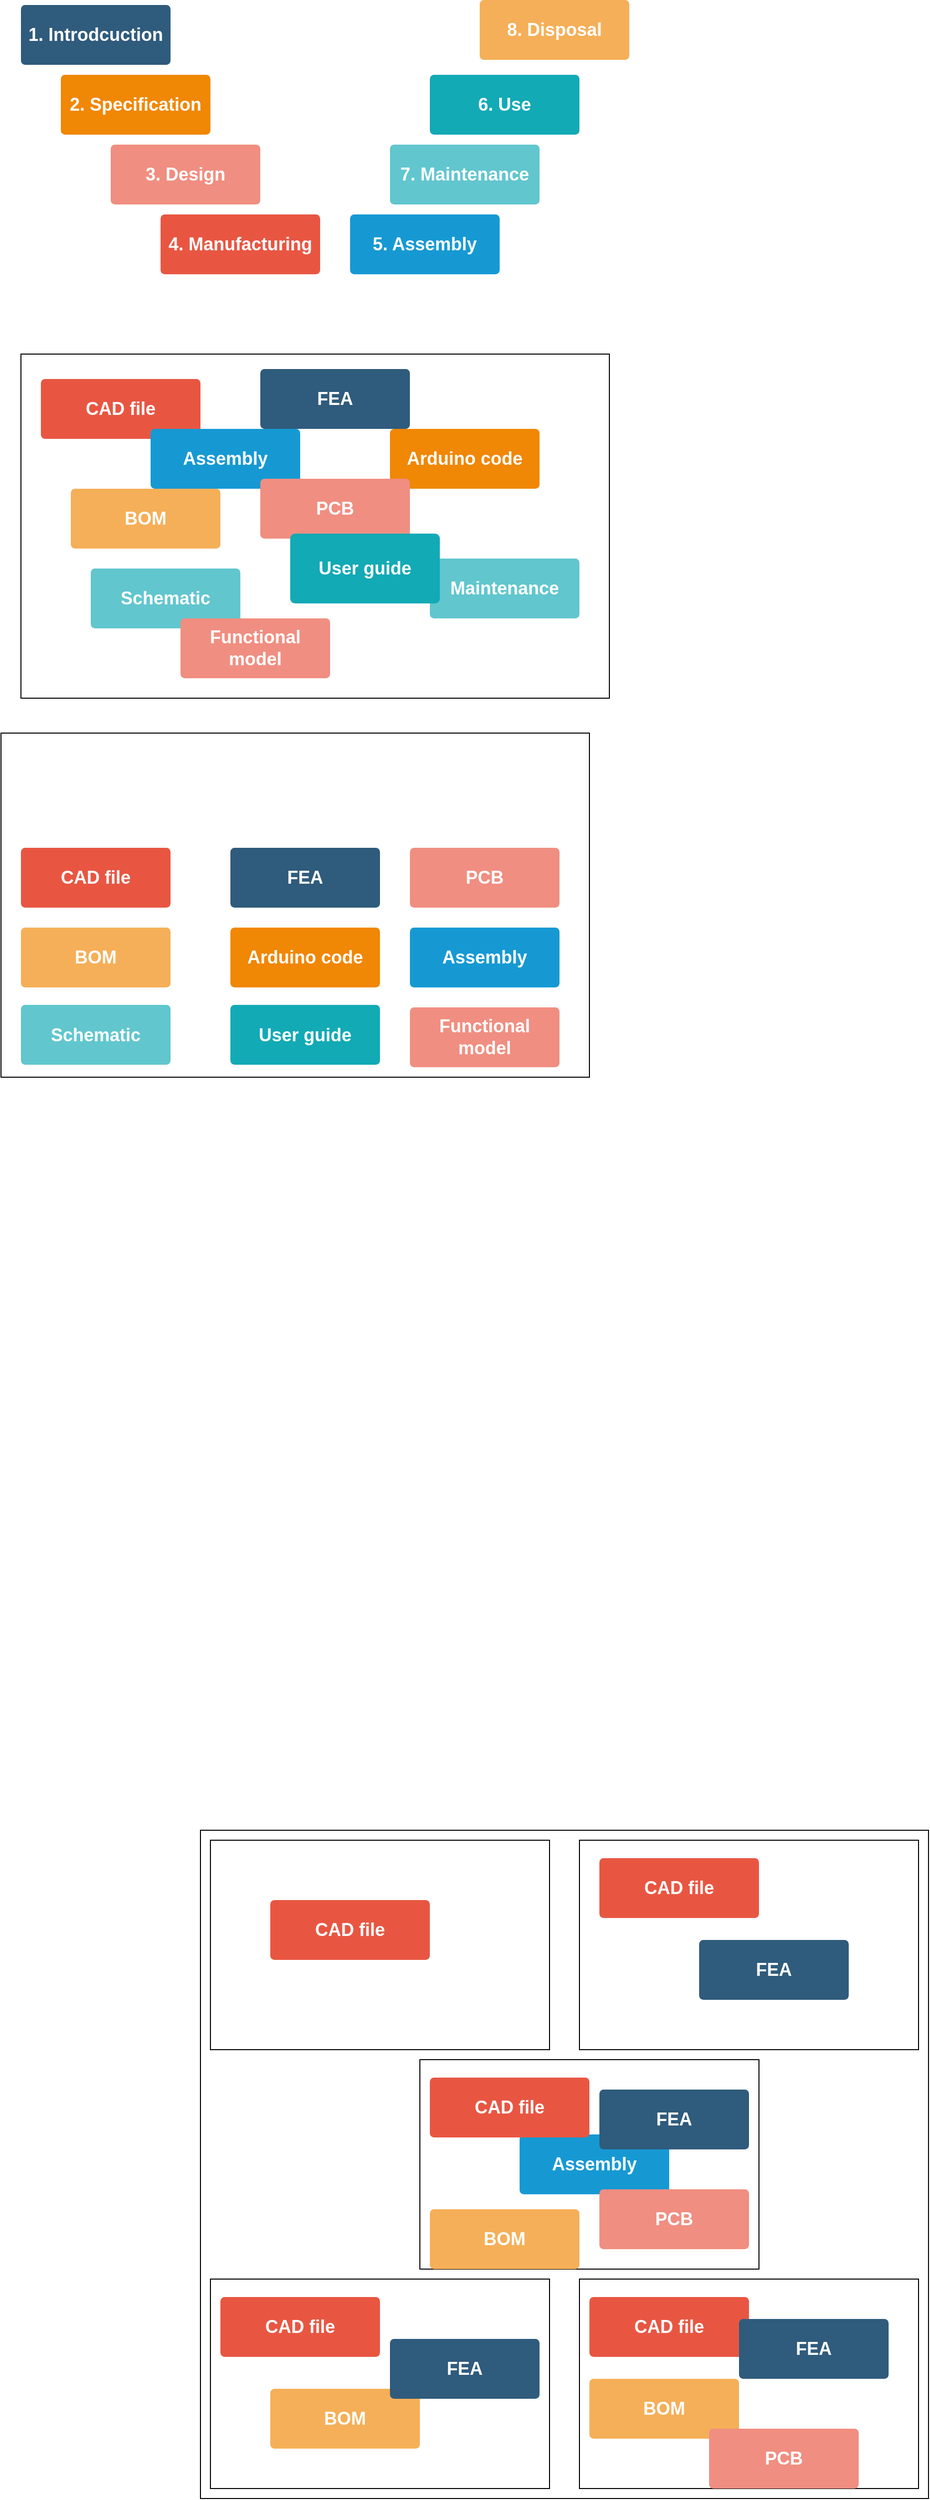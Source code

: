 <mxfile version="14.7.6" type="github">
  <diagram id="6a731a19-8d31-9384-78a2-239565b7b9f0" name="Page-1">
    <mxGraphModel dx="3389" dy="1860" grid="1" gridSize="10" guides="1" tooltips="1" connect="1" arrows="1" fold="1" page="1" pageScale="1" pageWidth="1169" pageHeight="827" background="none" math="0" shadow="0">
      <root>
        <mxCell id="0" />
        <mxCell id="1" parent="0" />
        <mxCell id="dWxF3lAxFfpdKLdELATH-1862" value="" style="rounded=0;whiteSpace=wrap;html=1;" parent="1" vertex="1">
          <mxGeometry x="490" y="1980" width="730" height="670" as="geometry" />
        </mxCell>
        <mxCell id="dWxF3lAxFfpdKLdELATH-1847" value="" style="rounded=0;whiteSpace=wrap;html=1;" parent="1" vertex="1">
          <mxGeometry x="710" y="2210" width="340" height="210" as="geometry" />
        </mxCell>
        <mxCell id="dWxF3lAxFfpdKLdELATH-1786" value="" style="rounded=0;whiteSpace=wrap;html=1;" parent="1" vertex="1">
          <mxGeometry x="310" y="500" width="590" height="345" as="geometry" />
        </mxCell>
        <mxCell id="1749" value="&lt;font style=&quot;font-size: 18px&quot;&gt;1. Introdcuction&lt;/font&gt;" style="rounded=1;whiteSpace=wrap;html=1;shadow=0;labelBackgroundColor=none;strokeColor=none;strokeWidth=3;fillColor=#2F5B7C;fontFamily=Helvetica;fontSize=16;fontColor=#FFFFFF;align=center;fontStyle=1;spacing=5;arcSize=7;perimeterSpacing=2;" parent="1" vertex="1">
          <mxGeometry x="310" y="150" width="150" height="60" as="geometry" />
        </mxCell>
        <mxCell id="1753" value="&lt;font style=&quot;font-size: 18px&quot;&gt;4. Manufacturing&lt;/font&gt;" style="rounded=1;whiteSpace=wrap;html=1;shadow=0;labelBackgroundColor=none;strokeColor=none;strokeWidth=3;fillColor=#e85642;fontFamily=Helvetica;fontSize=14;fontColor=#FFFFFF;align=center;spacing=5;fontStyle=1;arcSize=7;perimeterSpacing=2;" parent="1" vertex="1">
          <mxGeometry x="450" y="360" width="160" height="60" as="geometry" />
        </mxCell>
        <mxCell id="1756" value="&lt;font style=&quot;font-size: 18px&quot;&gt;&lt;b&gt;3. Design&lt;/b&gt;&lt;/font&gt;" style="rounded=1;whiteSpace=wrap;html=1;shadow=0;labelBackgroundColor=none;strokeColor=none;strokeWidth=3;fillColor=#f08e81;fontFamily=Helvetica;fontSize=14;fontColor=#FFFFFF;align=center;spacing=5;fontStyle=0;arcSize=7;perimeterSpacing=2;" parent="1" vertex="1">
          <mxGeometry x="400" y="290" width="150" height="60" as="geometry" />
        </mxCell>
        <mxCell id="1760" value="&lt;font style=&quot;font-size: 18px&quot;&gt;5. Assembly&lt;/font&gt;" style="rounded=1;whiteSpace=wrap;html=1;shadow=0;labelBackgroundColor=none;strokeColor=none;strokeWidth=3;fillColor=#1699d3;fontFamily=Helvetica;fontSize=14;fontColor=#FFFFFF;align=center;spacing=5;fontStyle=1;arcSize=7;perimeterSpacing=2;" parent="1" vertex="1">
          <mxGeometry x="640" y="360" width="150" height="60" as="geometry" />
        </mxCell>
        <mxCell id="1764" value="&lt;font style=&quot;font-size: 18px&quot;&gt;&lt;b&gt;2. Specification&lt;/b&gt;&lt;/font&gt;" style="rounded=1;whiteSpace=wrap;html=1;shadow=0;labelBackgroundColor=none;strokeColor=none;strokeWidth=3;fillColor=#F08705;fontFamily=Helvetica;fontSize=14;fontColor=#FFFFFF;align=center;spacing=5;fontStyle=1;arcSize=7;perimeterSpacing=2;" parent="1" vertex="1">
          <mxGeometry x="350" y="220" width="150" height="60" as="geometry" />
        </mxCell>
        <mxCell id="1769" value="&lt;font style=&quot;font-size: 18px&quot;&gt;&lt;b&gt;8. Disposal&lt;/b&gt;&lt;/font&gt;" style="rounded=1;whiteSpace=wrap;html=1;shadow=0;labelBackgroundColor=none;strokeColor=none;strokeWidth=3;fillColor=#f5af58;fontFamily=Helvetica;fontSize=14;fontColor=#FFFFFF;align=center;spacing=5;arcSize=7;perimeterSpacing=2;" parent="1" vertex="1">
          <mxGeometry x="770" y="145" width="150" height="60" as="geometry" />
        </mxCell>
        <mxCell id="1771" value="&lt;font style=&quot;font-size: 18px&quot;&gt;6. Use&lt;/font&gt;" style="rounded=1;whiteSpace=wrap;html=1;shadow=0;labelBackgroundColor=none;strokeColor=none;strokeWidth=3;fillColor=#12aab5;fontFamily=Helvetica;fontSize=14;fontColor=#FFFFFF;align=center;spacing=5;fontStyle=1;arcSize=7;perimeterSpacing=2;" parent="1" vertex="1">
          <mxGeometry x="720" y="220.0" width="150" height="60" as="geometry" />
        </mxCell>
        <mxCell id="1772" value="&lt;font style=&quot;font-size: 18px&quot;&gt;&lt;b&gt;7. Maintenance&lt;/b&gt;&lt;/font&gt;" style="rounded=1;whiteSpace=wrap;html=1;shadow=0;labelBackgroundColor=none;strokeColor=none;strokeWidth=3;fillColor=#61c6ce;fontFamily=Helvetica;fontSize=14;fontColor=#FFFFFF;align=center;spacing=5;fontStyle=0;arcSize=7;perimeterSpacing=2;" parent="1" vertex="1">
          <mxGeometry x="680" y="290" width="150" height="60" as="geometry" />
        </mxCell>
        <mxCell id="dWxF3lAxFfpdKLdELATH-1780" value="&lt;font style=&quot;font-size: 18px&quot;&gt;CAD file&lt;/font&gt;" style="rounded=1;whiteSpace=wrap;html=1;shadow=0;labelBackgroundColor=none;strokeColor=none;strokeWidth=3;fillColor=#e85642;fontFamily=Helvetica;fontSize=14;fontColor=#FFFFFF;align=center;spacing=5;fontStyle=1;arcSize=7;perimeterSpacing=2;" parent="1" vertex="1">
          <mxGeometry x="330" y="525" width="160" height="60" as="geometry" />
        </mxCell>
        <mxCell id="dWxF3lAxFfpdKLdELATH-1782" value="&lt;font style=&quot;font-size: 18px&quot;&gt;FEA&lt;/font&gt;" style="rounded=1;whiteSpace=wrap;html=1;shadow=0;labelBackgroundColor=none;strokeColor=none;strokeWidth=3;fillColor=#2F5B7C;fontFamily=Helvetica;fontSize=16;fontColor=#FFFFFF;align=center;fontStyle=1;spacing=5;arcSize=7;perimeterSpacing=2;" parent="1" vertex="1">
          <mxGeometry x="550" y="515" width="150" height="60" as="geometry" />
        </mxCell>
        <mxCell id="dWxF3lAxFfpdKLdELATH-1783" value="&lt;font style=&quot;font-size: 18px&quot;&gt;Arduino code&lt;/font&gt;" style="rounded=1;whiteSpace=wrap;html=1;shadow=0;labelBackgroundColor=none;strokeColor=none;strokeWidth=3;fillColor=#F08705;fontFamily=Helvetica;fontSize=14;fontColor=#FFFFFF;align=center;spacing=5;fontStyle=1;arcSize=7;perimeterSpacing=2;" parent="1" vertex="1">
          <mxGeometry x="680" y="575" width="150" height="60" as="geometry" />
        </mxCell>
        <mxCell id="dWxF3lAxFfpdKLdELATH-1784" value="&lt;b&gt;&lt;font style=&quot;font-size: 18px&quot;&gt;BOM&lt;/font&gt;&lt;/b&gt;" style="rounded=1;whiteSpace=wrap;html=1;shadow=0;labelBackgroundColor=none;strokeColor=none;strokeWidth=3;fillColor=#f5af58;fontFamily=Helvetica;fontSize=14;fontColor=#FFFFFF;align=center;spacing=5;arcSize=7;perimeterSpacing=2;" parent="1" vertex="1">
          <mxGeometry x="360" y="635" width="150" height="60" as="geometry" />
        </mxCell>
        <mxCell id="dWxF3lAxFfpdKLdELATH-1785" value="&lt;b&gt;&lt;font style=&quot;font-size: 18px&quot;&gt;Schematic&lt;/font&gt;&lt;/b&gt;" style="rounded=1;whiteSpace=wrap;html=1;shadow=0;labelBackgroundColor=none;strokeColor=none;strokeWidth=3;fillColor=#61c6ce;fontFamily=Helvetica;fontSize=14;fontColor=#FFFFFF;align=center;spacing=5;fontStyle=0;arcSize=7;perimeterSpacing=2;" parent="1" vertex="1">
          <mxGeometry x="380" y="715" width="150" height="60" as="geometry" />
        </mxCell>
        <mxCell id="dWxF3lAxFfpdKLdELATH-1787" value="&lt;font style=&quot;font-size: 18px&quot;&gt;Assembly&lt;/font&gt;" style="rounded=1;whiteSpace=wrap;html=1;shadow=0;labelBackgroundColor=none;strokeColor=none;strokeWidth=3;fillColor=#1699d3;fontFamily=Helvetica;fontSize=14;fontColor=#FFFFFF;align=center;spacing=5;fontStyle=1;arcSize=7;perimeterSpacing=2;" parent="1" vertex="1">
          <mxGeometry x="440" y="575" width="150" height="60" as="geometry" />
        </mxCell>
        <mxCell id="dWxF3lAxFfpdKLdELATH-1788" value="&lt;font style=&quot;font-size: 18px&quot;&gt;&lt;b&gt;Maintenance&lt;/b&gt;&lt;/font&gt;" style="rounded=1;whiteSpace=wrap;html=1;shadow=0;labelBackgroundColor=none;strokeColor=none;strokeWidth=3;fillColor=#61c6ce;fontFamily=Helvetica;fontSize=14;fontColor=#FFFFFF;align=center;spacing=5;fontStyle=0;arcSize=7;perimeterSpacing=2;" parent="1" vertex="1">
          <mxGeometry x="720" y="705" width="150" height="60" as="geometry" />
        </mxCell>
        <mxCell id="dWxF3lAxFfpdKLdELATH-1789" value="&lt;b&gt;&lt;font style=&quot;font-size: 18px&quot;&gt;PCB&lt;/font&gt;&lt;/b&gt;" style="rounded=1;whiteSpace=wrap;html=1;shadow=0;labelBackgroundColor=none;strokeColor=none;strokeWidth=3;fillColor=#f08e81;fontFamily=Helvetica;fontSize=14;fontColor=#FFFFFF;align=center;spacing=5;fontStyle=0;arcSize=7;perimeterSpacing=2;" parent="1" vertex="1">
          <mxGeometry x="550" y="625" width="150" height="60" as="geometry" />
        </mxCell>
        <mxCell id="dWxF3lAxFfpdKLdELATH-1790" value="&lt;font style=&quot;font-size: 18px&quot;&gt;User guide&lt;br&gt;&lt;/font&gt;" style="rounded=1;whiteSpace=wrap;html=1;shadow=0;labelBackgroundColor=none;strokeColor=none;strokeWidth=3;fillColor=#12aab5;fontFamily=Helvetica;fontSize=14;fontColor=#FFFFFF;align=center;spacing=5;fontStyle=1;arcSize=7;perimeterSpacing=2;" parent="1" vertex="1">
          <mxGeometry x="580" y="680" width="150" height="70" as="geometry" />
        </mxCell>
        <mxCell id="dWxF3lAxFfpdKLdELATH-1791" value="&lt;b&gt;&lt;font style=&quot;font-size: 18px&quot;&gt;Functional model&lt;/font&gt;&lt;/b&gt;" style="rounded=1;whiteSpace=wrap;html=1;shadow=0;labelBackgroundColor=none;strokeColor=none;strokeWidth=3;fillColor=#f08e81;fontFamily=Helvetica;fontSize=14;fontColor=#FFFFFF;align=center;spacing=5;fontStyle=0;arcSize=7;perimeterSpacing=2;" parent="1" vertex="1">
          <mxGeometry x="470" y="765" width="150" height="60" as="geometry" />
        </mxCell>
        <mxCell id="dWxF3lAxFfpdKLdELATH-1793" value="" style="rounded=0;whiteSpace=wrap;html=1;" parent="1" vertex="1">
          <mxGeometry x="290" y="880" width="590" height="345" as="geometry" />
        </mxCell>
        <mxCell id="dWxF3lAxFfpdKLdELATH-1794" value="&lt;font style=&quot;font-size: 18px&quot;&gt;CAD file&lt;/font&gt;" style="rounded=1;whiteSpace=wrap;html=1;shadow=0;labelBackgroundColor=none;strokeColor=none;strokeWidth=3;fillColor=#e85642;fontFamily=Helvetica;fontSize=14;fontColor=#FFFFFF;align=center;spacing=5;fontStyle=1;arcSize=7;perimeterSpacing=2;" parent="1" vertex="1">
          <mxGeometry x="310" y="995" width="150" height="60" as="geometry" />
        </mxCell>
        <mxCell id="dWxF3lAxFfpdKLdELATH-1795" value="&lt;font style=&quot;font-size: 18px&quot;&gt;FEA&lt;/font&gt;" style="rounded=1;whiteSpace=wrap;html=1;shadow=0;labelBackgroundColor=none;strokeColor=none;strokeWidth=3;fillColor=#2F5B7C;fontFamily=Helvetica;fontSize=16;fontColor=#FFFFFF;align=center;fontStyle=1;spacing=5;arcSize=7;perimeterSpacing=2;" parent="1" vertex="1">
          <mxGeometry x="520" y="995" width="150" height="60" as="geometry" />
        </mxCell>
        <mxCell id="dWxF3lAxFfpdKLdELATH-1796" value="&lt;font style=&quot;font-size: 18px&quot;&gt;Arduino code&lt;/font&gt;" style="rounded=1;whiteSpace=wrap;html=1;shadow=0;labelBackgroundColor=none;strokeColor=none;strokeWidth=3;fillColor=#F08705;fontFamily=Helvetica;fontSize=14;fontColor=#FFFFFF;align=center;spacing=5;fontStyle=1;arcSize=7;perimeterSpacing=2;" parent="1" vertex="1">
          <mxGeometry x="520" y="1075" width="150" height="60" as="geometry" />
        </mxCell>
        <mxCell id="dWxF3lAxFfpdKLdELATH-1797" value="&lt;b&gt;&lt;font style=&quot;font-size: 18px&quot;&gt;BOM&lt;/font&gt;&lt;/b&gt;" style="rounded=1;whiteSpace=wrap;html=1;shadow=0;labelBackgroundColor=none;strokeColor=none;strokeWidth=3;fillColor=#f5af58;fontFamily=Helvetica;fontSize=14;fontColor=#FFFFFF;align=center;spacing=5;arcSize=7;perimeterSpacing=2;" parent="1" vertex="1">
          <mxGeometry x="310" y="1075" width="150" height="60" as="geometry" />
        </mxCell>
        <mxCell id="dWxF3lAxFfpdKLdELATH-1798" value="&lt;b&gt;&lt;font style=&quot;font-size: 18px&quot;&gt;Schematic&lt;/font&gt;&lt;/b&gt;" style="rounded=1;whiteSpace=wrap;html=1;shadow=0;labelBackgroundColor=none;strokeColor=none;strokeWidth=3;fillColor=#61c6ce;fontFamily=Helvetica;fontSize=14;fontColor=#FFFFFF;align=center;spacing=5;fontStyle=0;arcSize=7;perimeterSpacing=2;" parent="1" vertex="1">
          <mxGeometry x="310" y="1152.5" width="150" height="60" as="geometry" />
        </mxCell>
        <mxCell id="dWxF3lAxFfpdKLdELATH-1799" value="&lt;font style=&quot;font-size: 18px&quot;&gt;Assembly&lt;/font&gt;" style="rounded=1;whiteSpace=wrap;html=1;shadow=0;labelBackgroundColor=none;strokeColor=none;strokeWidth=3;fillColor=#1699d3;fontFamily=Helvetica;fontSize=14;fontColor=#FFFFFF;align=center;spacing=5;fontStyle=1;arcSize=7;perimeterSpacing=2;" parent="1" vertex="1">
          <mxGeometry x="700" y="1075" width="150" height="60" as="geometry" />
        </mxCell>
        <mxCell id="dWxF3lAxFfpdKLdELATH-1801" value="&lt;b&gt;&lt;font style=&quot;font-size: 18px&quot;&gt;PCB&lt;/font&gt;&lt;/b&gt;" style="rounded=1;whiteSpace=wrap;html=1;shadow=0;labelBackgroundColor=none;strokeColor=none;strokeWidth=3;fillColor=#f08e81;fontFamily=Helvetica;fontSize=14;fontColor=#FFFFFF;align=center;spacing=5;fontStyle=0;arcSize=7;perimeterSpacing=2;" parent="1" vertex="1">
          <mxGeometry x="700" y="995" width="150" height="60" as="geometry" />
        </mxCell>
        <mxCell id="dWxF3lAxFfpdKLdELATH-1802" value="&lt;font style=&quot;font-size: 18px&quot;&gt;User guide&lt;br&gt;&lt;/font&gt;" style="rounded=1;whiteSpace=wrap;html=1;shadow=0;labelBackgroundColor=none;strokeColor=none;strokeWidth=3;fillColor=#12aab5;fontFamily=Helvetica;fontSize=14;fontColor=#FFFFFF;align=center;spacing=5;fontStyle=1;arcSize=7;perimeterSpacing=2;" parent="1" vertex="1">
          <mxGeometry x="520" y="1152.5" width="150" height="60" as="geometry" />
        </mxCell>
        <mxCell id="dWxF3lAxFfpdKLdELATH-1803" value="&lt;b&gt;&lt;font style=&quot;font-size: 18px&quot;&gt;Functional model&lt;/font&gt;&lt;/b&gt;" style="rounded=1;whiteSpace=wrap;html=1;shadow=0;labelBackgroundColor=none;strokeColor=none;strokeWidth=3;fillColor=#f08e81;fontFamily=Helvetica;fontSize=14;fontColor=#FFFFFF;align=center;spacing=5;fontStyle=0;arcSize=7;perimeterSpacing=2;" parent="1" vertex="1">
          <mxGeometry x="700" y="1155" width="150" height="60" as="geometry" />
        </mxCell>
        <mxCell id="dWxF3lAxFfpdKLdELATH-1820" value="" style="rounded=0;whiteSpace=wrap;html=1;" parent="1" vertex="1">
          <mxGeometry x="500" y="1990" width="340" height="210" as="geometry" />
        </mxCell>
        <mxCell id="dWxF3lAxFfpdKLdELATH-1821" value="&lt;font style=&quot;font-size: 18px&quot;&gt;CAD file&lt;/font&gt;" style="rounded=1;whiteSpace=wrap;html=1;shadow=0;labelBackgroundColor=none;strokeColor=none;strokeWidth=3;fillColor=#e85642;fontFamily=Helvetica;fontSize=14;fontColor=#FFFFFF;align=center;spacing=5;fontStyle=1;arcSize=7;perimeterSpacing=2;" parent="1" vertex="1">
          <mxGeometry x="560" y="2050" width="160" height="60" as="geometry" />
        </mxCell>
        <mxCell id="dWxF3lAxFfpdKLdELATH-1838" value="&lt;b&gt;&lt;font style=&quot;font-size: 18px&quot;&gt;BOM&lt;/font&gt;&lt;/b&gt;" style="rounded=1;whiteSpace=wrap;html=1;shadow=0;labelBackgroundColor=none;strokeColor=none;strokeWidth=3;fillColor=#f5af58;fontFamily=Helvetica;fontSize=14;fontColor=#FFFFFF;align=center;spacing=5;arcSize=7;perimeterSpacing=2;" parent="1" vertex="1">
          <mxGeometry x="720" y="2360" width="150" height="60" as="geometry" />
        </mxCell>
        <mxCell id="dWxF3lAxFfpdKLdELATH-1840" value="&lt;font style=&quot;font-size: 18px&quot;&gt;Assembly&lt;/font&gt;" style="rounded=1;whiteSpace=wrap;html=1;shadow=0;labelBackgroundColor=none;strokeColor=none;strokeWidth=3;fillColor=#1699d3;fontFamily=Helvetica;fontSize=14;fontColor=#FFFFFF;align=center;spacing=5;fontStyle=1;arcSize=7;perimeterSpacing=2;" parent="1" vertex="1">
          <mxGeometry x="810" y="2285" width="150" height="60" as="geometry" />
        </mxCell>
        <mxCell id="dWxF3lAxFfpdKLdELATH-1845" value="" style="rounded=0;whiteSpace=wrap;html=1;" parent="1" vertex="1">
          <mxGeometry x="870" y="1990" width="340" height="210" as="geometry" />
        </mxCell>
        <mxCell id="dWxF3lAxFfpdKLdELATH-1846" value="&lt;font style=&quot;font-size: 18px&quot;&gt;CAD file&lt;/font&gt;" style="rounded=1;whiteSpace=wrap;html=1;shadow=0;labelBackgroundColor=none;strokeColor=none;strokeWidth=3;fillColor=#e85642;fontFamily=Helvetica;fontSize=14;fontColor=#FFFFFF;align=center;spacing=5;fontStyle=1;arcSize=7;perimeterSpacing=2;" parent="1" vertex="1">
          <mxGeometry x="890" y="2008" width="160" height="60" as="geometry" />
        </mxCell>
        <mxCell id="dWxF3lAxFfpdKLdELATH-1836" value="&lt;font style=&quot;font-size: 18px&quot;&gt;FEA&lt;/font&gt;" style="rounded=1;whiteSpace=wrap;html=1;shadow=0;labelBackgroundColor=none;strokeColor=none;strokeWidth=3;fillColor=#2F5B7C;fontFamily=Helvetica;fontSize=16;fontColor=#FFFFFF;align=center;fontStyle=1;spacing=5;arcSize=7;perimeterSpacing=2;" parent="1" vertex="1">
          <mxGeometry x="990" y="2090" width="150" height="60" as="geometry" />
        </mxCell>
        <mxCell id="dWxF3lAxFfpdKLdELATH-1848" value="&lt;font style=&quot;font-size: 18px&quot;&gt;CAD file&lt;/font&gt;" style="rounded=1;whiteSpace=wrap;html=1;shadow=0;labelBackgroundColor=none;strokeColor=none;strokeWidth=3;fillColor=#e85642;fontFamily=Helvetica;fontSize=14;fontColor=#FFFFFF;align=center;spacing=5;fontStyle=1;arcSize=7;perimeterSpacing=2;" parent="1" vertex="1">
          <mxGeometry x="720" y="2228" width="160" height="60" as="geometry" />
        </mxCell>
        <mxCell id="dWxF3lAxFfpdKLdELATH-1849" value="&lt;font style=&quot;font-size: 18px&quot;&gt;FEA&lt;/font&gt;" style="rounded=1;whiteSpace=wrap;html=1;shadow=0;labelBackgroundColor=none;strokeColor=none;strokeWidth=3;fillColor=#2F5B7C;fontFamily=Helvetica;fontSize=16;fontColor=#FFFFFF;align=center;fontStyle=1;spacing=5;arcSize=7;perimeterSpacing=2;" parent="1" vertex="1">
          <mxGeometry x="890" y="2240" width="150" height="60" as="geometry" />
        </mxCell>
        <mxCell id="dWxF3lAxFfpdKLdELATH-1842" value="&lt;b&gt;&lt;font style=&quot;font-size: 18px&quot;&gt;PCB&lt;/font&gt;&lt;/b&gt;" style="rounded=1;whiteSpace=wrap;html=1;shadow=0;labelBackgroundColor=none;strokeColor=none;strokeWidth=3;fillColor=#f08e81;fontFamily=Helvetica;fontSize=14;fontColor=#FFFFFF;align=center;spacing=5;fontStyle=0;arcSize=7;perimeterSpacing=2;" parent="1" vertex="1">
          <mxGeometry x="890" y="2340" width="150" height="60" as="geometry" />
        </mxCell>
        <mxCell id="dWxF3lAxFfpdKLdELATH-1850" value="" style="rounded=0;whiteSpace=wrap;html=1;" parent="1" vertex="1">
          <mxGeometry x="500" y="2430" width="340" height="210" as="geometry" />
        </mxCell>
        <mxCell id="dWxF3lAxFfpdKLdELATH-1851" value="&lt;b&gt;&lt;font style=&quot;font-size: 18px&quot;&gt;BOM&lt;/font&gt;&lt;/b&gt;" style="rounded=1;whiteSpace=wrap;html=1;shadow=0;labelBackgroundColor=none;strokeColor=none;strokeWidth=3;fillColor=#f5af58;fontFamily=Helvetica;fontSize=14;fontColor=#FFFFFF;align=center;spacing=5;arcSize=7;perimeterSpacing=2;" parent="1" vertex="1">
          <mxGeometry x="560" y="2540" width="150" height="60" as="geometry" />
        </mxCell>
        <mxCell id="dWxF3lAxFfpdKLdELATH-1853" value="&lt;font style=&quot;font-size: 18px&quot;&gt;CAD file&lt;/font&gt;" style="rounded=1;whiteSpace=wrap;html=1;shadow=0;labelBackgroundColor=none;strokeColor=none;strokeWidth=3;fillColor=#e85642;fontFamily=Helvetica;fontSize=14;fontColor=#FFFFFF;align=center;spacing=5;fontStyle=1;arcSize=7;perimeterSpacing=2;" parent="1" vertex="1">
          <mxGeometry x="510" y="2448" width="160" height="60" as="geometry" />
        </mxCell>
        <mxCell id="dWxF3lAxFfpdKLdELATH-1854" value="&lt;font style=&quot;font-size: 18px&quot;&gt;FEA&lt;/font&gt;" style="rounded=1;whiteSpace=wrap;html=1;shadow=0;labelBackgroundColor=none;strokeColor=none;strokeWidth=3;fillColor=#2F5B7C;fontFamily=Helvetica;fontSize=16;fontColor=#FFFFFF;align=center;fontStyle=1;spacing=5;arcSize=7;perimeterSpacing=2;" parent="1" vertex="1">
          <mxGeometry x="680" y="2490" width="150" height="60" as="geometry" />
        </mxCell>
        <mxCell id="dWxF3lAxFfpdKLdELATH-1856" value="" style="rounded=0;whiteSpace=wrap;html=1;" parent="1" vertex="1">
          <mxGeometry x="870" y="2430" width="340" height="210" as="geometry" />
        </mxCell>
        <mxCell id="dWxF3lAxFfpdKLdELATH-1857" value="&lt;b&gt;&lt;font style=&quot;font-size: 18px&quot;&gt;BOM&lt;/font&gt;&lt;/b&gt;" style="rounded=1;whiteSpace=wrap;html=1;shadow=0;labelBackgroundColor=none;strokeColor=none;strokeWidth=3;fillColor=#f5af58;fontFamily=Helvetica;fontSize=14;fontColor=#FFFFFF;align=center;spacing=5;arcSize=7;perimeterSpacing=2;" parent="1" vertex="1">
          <mxGeometry x="880" y="2530" width="150" height="60" as="geometry" />
        </mxCell>
        <mxCell id="dWxF3lAxFfpdKLdELATH-1859" value="&lt;font style=&quot;font-size: 18px&quot;&gt;CAD file&lt;/font&gt;" style="rounded=1;whiteSpace=wrap;html=1;shadow=0;labelBackgroundColor=none;strokeColor=none;strokeWidth=3;fillColor=#e85642;fontFamily=Helvetica;fontSize=14;fontColor=#FFFFFF;align=center;spacing=5;fontStyle=1;arcSize=7;perimeterSpacing=2;" parent="1" vertex="1">
          <mxGeometry x="880" y="2448" width="160" height="60" as="geometry" />
        </mxCell>
        <mxCell id="dWxF3lAxFfpdKLdELATH-1860" value="&lt;font style=&quot;font-size: 18px&quot;&gt;FEA&lt;/font&gt;" style="rounded=1;whiteSpace=wrap;html=1;shadow=0;labelBackgroundColor=none;strokeColor=none;strokeWidth=3;fillColor=#2F5B7C;fontFamily=Helvetica;fontSize=16;fontColor=#FFFFFF;align=center;fontStyle=1;spacing=5;arcSize=7;perimeterSpacing=2;" parent="1" vertex="1">
          <mxGeometry x="1030" y="2470" width="150" height="60" as="geometry" />
        </mxCell>
        <mxCell id="dWxF3lAxFfpdKLdELATH-1861" value="&lt;b&gt;&lt;font style=&quot;font-size: 18px&quot;&gt;PCB&lt;/font&gt;&lt;/b&gt;" style="rounded=1;whiteSpace=wrap;html=1;shadow=0;labelBackgroundColor=none;strokeColor=none;strokeWidth=3;fillColor=#f08e81;fontFamily=Helvetica;fontSize=14;fontColor=#FFFFFF;align=center;spacing=5;fontStyle=0;arcSize=7;perimeterSpacing=2;" parent="1" vertex="1">
          <mxGeometry x="1000" y="2580" width="150" height="60" as="geometry" />
        </mxCell>
      </root>
    </mxGraphModel>
  </diagram>
</mxfile>
